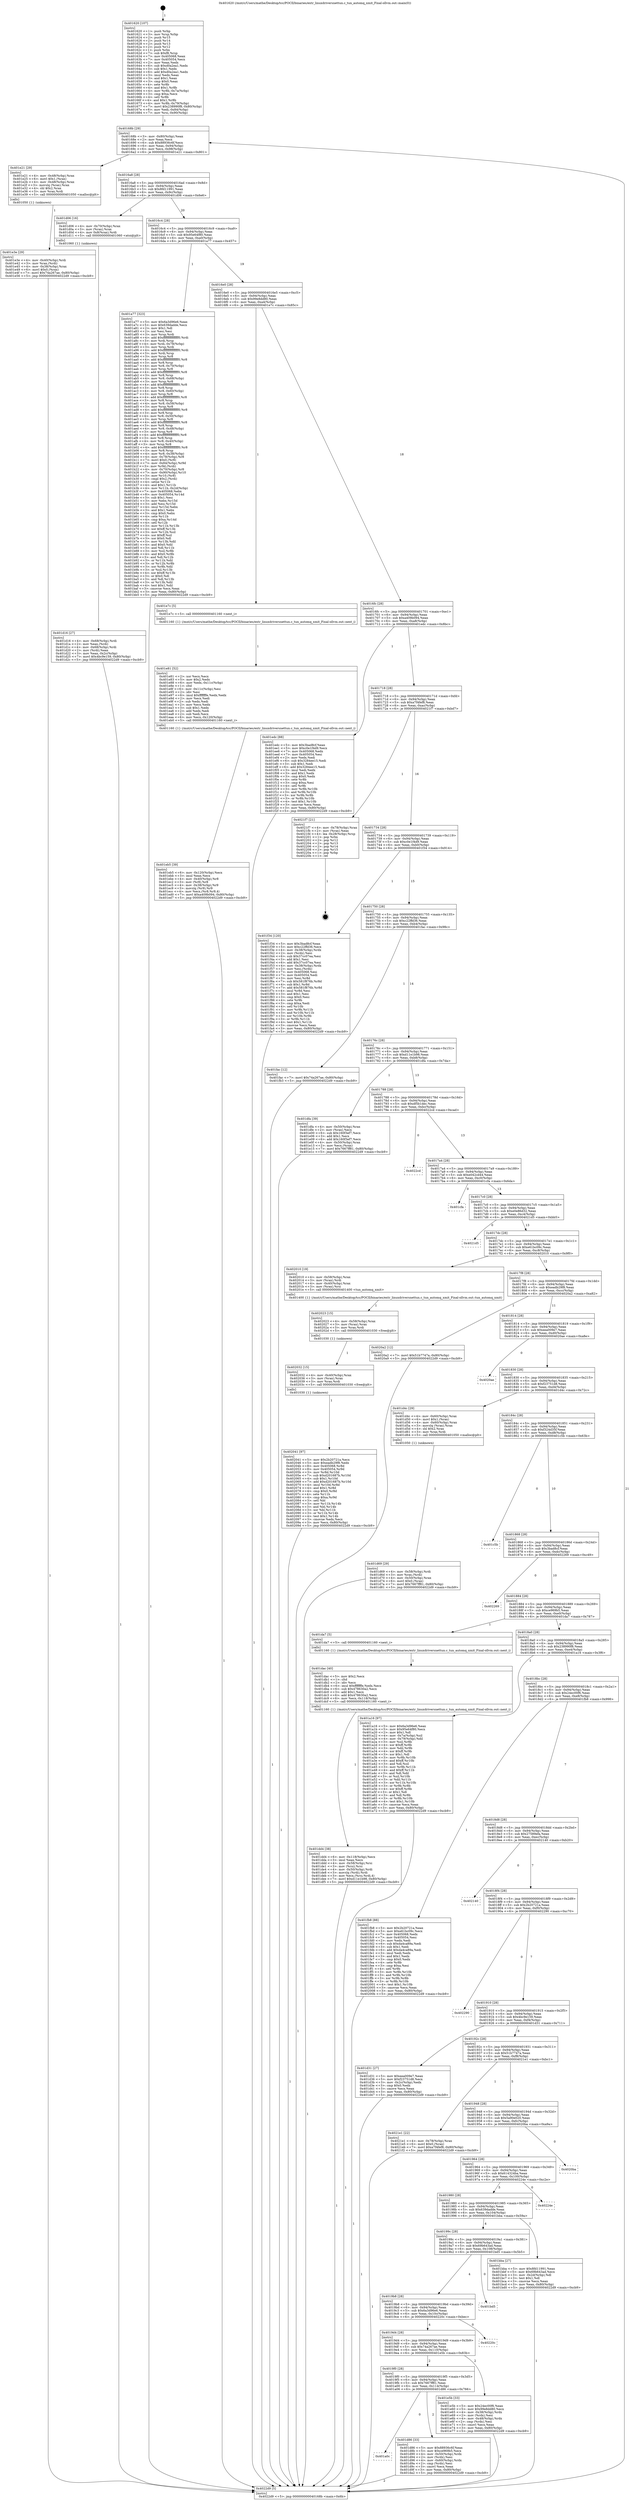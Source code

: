 digraph "0x401620" {
  label = "0x401620 (/mnt/c/Users/mathe/Desktop/tcc/POCII/binaries/extr_linuxdriversnettun.c_tun_automq_xmit_Final-ollvm.out::main(0))"
  labelloc = "t"
  node[shape=record]

  Entry [label="",width=0.3,height=0.3,shape=circle,fillcolor=black,style=filled]
  "0x40168b" [label="{
     0x40168b [29]\l
     | [instrs]\l
     &nbsp;&nbsp;0x40168b \<+3\>: mov -0x80(%rbp),%eax\l
     &nbsp;&nbsp;0x40168e \<+2\>: mov %eax,%ecx\l
     &nbsp;&nbsp;0x401690 \<+6\>: sub $0x88936c6f,%ecx\l
     &nbsp;&nbsp;0x401696 \<+6\>: mov %eax,-0x94(%rbp)\l
     &nbsp;&nbsp;0x40169c \<+6\>: mov %ecx,-0x98(%rbp)\l
     &nbsp;&nbsp;0x4016a2 \<+6\>: je 0000000000401e21 \<main+0x801\>\l
  }"]
  "0x401e21" [label="{
     0x401e21 [29]\l
     | [instrs]\l
     &nbsp;&nbsp;0x401e21 \<+4\>: mov -0x48(%rbp),%rax\l
     &nbsp;&nbsp;0x401e25 \<+6\>: movl $0x1,(%rax)\l
     &nbsp;&nbsp;0x401e2b \<+4\>: mov -0x48(%rbp),%rax\l
     &nbsp;&nbsp;0x401e2f \<+3\>: movslq (%rax),%rax\l
     &nbsp;&nbsp;0x401e32 \<+4\>: shl $0x2,%rax\l
     &nbsp;&nbsp;0x401e36 \<+3\>: mov %rax,%rdi\l
     &nbsp;&nbsp;0x401e39 \<+5\>: call 0000000000401050 \<malloc@plt\>\l
     | [calls]\l
     &nbsp;&nbsp;0x401050 \{1\} (unknown)\l
  }"]
  "0x4016a8" [label="{
     0x4016a8 [28]\l
     | [instrs]\l
     &nbsp;&nbsp;0x4016a8 \<+5\>: jmp 00000000004016ad \<main+0x8d\>\l
     &nbsp;&nbsp;0x4016ad \<+6\>: mov -0x94(%rbp),%eax\l
     &nbsp;&nbsp;0x4016b3 \<+5\>: sub $0x8fd11991,%eax\l
     &nbsp;&nbsp;0x4016b8 \<+6\>: mov %eax,-0x9c(%rbp)\l
     &nbsp;&nbsp;0x4016be \<+6\>: je 0000000000401d06 \<main+0x6e6\>\l
  }"]
  Exit [label="",width=0.3,height=0.3,shape=circle,fillcolor=black,style=filled,peripheries=2]
  "0x401d06" [label="{
     0x401d06 [16]\l
     | [instrs]\l
     &nbsp;&nbsp;0x401d06 \<+4\>: mov -0x70(%rbp),%rax\l
     &nbsp;&nbsp;0x401d0a \<+3\>: mov (%rax),%rax\l
     &nbsp;&nbsp;0x401d0d \<+4\>: mov 0x8(%rax),%rdi\l
     &nbsp;&nbsp;0x401d11 \<+5\>: call 0000000000401060 \<atoi@plt\>\l
     | [calls]\l
     &nbsp;&nbsp;0x401060 \{1\} (unknown)\l
  }"]
  "0x4016c4" [label="{
     0x4016c4 [28]\l
     | [instrs]\l
     &nbsp;&nbsp;0x4016c4 \<+5\>: jmp 00000000004016c9 \<main+0xa9\>\l
     &nbsp;&nbsp;0x4016c9 \<+6\>: mov -0x94(%rbp),%eax\l
     &nbsp;&nbsp;0x4016cf \<+5\>: sub $0x95e64f80,%eax\l
     &nbsp;&nbsp;0x4016d4 \<+6\>: mov %eax,-0xa0(%rbp)\l
     &nbsp;&nbsp;0x4016da \<+6\>: je 0000000000401a77 \<main+0x457\>\l
  }"]
  "0x402041" [label="{
     0x402041 [97]\l
     | [instrs]\l
     &nbsp;&nbsp;0x402041 \<+5\>: mov $0x2b20721a,%ecx\l
     &nbsp;&nbsp;0x402046 \<+5\>: mov $0xeadb29f8,%edx\l
     &nbsp;&nbsp;0x40204b \<+8\>: mov 0x405068,%r8d\l
     &nbsp;&nbsp;0x402053 \<+8\>: mov 0x405054,%r9d\l
     &nbsp;&nbsp;0x40205b \<+3\>: mov %r8d,%r10d\l
     &nbsp;&nbsp;0x40205e \<+7\>: sub $0xd201687b,%r10d\l
     &nbsp;&nbsp;0x402065 \<+4\>: sub $0x1,%r10d\l
     &nbsp;&nbsp;0x402069 \<+7\>: add $0xd201687b,%r10d\l
     &nbsp;&nbsp;0x402070 \<+4\>: imul %r10d,%r8d\l
     &nbsp;&nbsp;0x402074 \<+4\>: and $0x1,%r8d\l
     &nbsp;&nbsp;0x402078 \<+4\>: cmp $0x0,%r8d\l
     &nbsp;&nbsp;0x40207c \<+4\>: sete %r11b\l
     &nbsp;&nbsp;0x402080 \<+4\>: cmp $0xa,%r9d\l
     &nbsp;&nbsp;0x402084 \<+3\>: setl %bl\l
     &nbsp;&nbsp;0x402087 \<+3\>: mov %r11b,%r14b\l
     &nbsp;&nbsp;0x40208a \<+3\>: and %bl,%r14b\l
     &nbsp;&nbsp;0x40208d \<+3\>: xor %bl,%r11b\l
     &nbsp;&nbsp;0x402090 \<+3\>: or %r11b,%r14b\l
     &nbsp;&nbsp;0x402093 \<+4\>: test $0x1,%r14b\l
     &nbsp;&nbsp;0x402097 \<+3\>: cmovne %edx,%ecx\l
     &nbsp;&nbsp;0x40209a \<+3\>: mov %ecx,-0x80(%rbp)\l
     &nbsp;&nbsp;0x40209d \<+5\>: jmp 00000000004022d9 \<main+0xcb9\>\l
  }"]
  "0x401a77" [label="{
     0x401a77 [323]\l
     | [instrs]\l
     &nbsp;&nbsp;0x401a77 \<+5\>: mov $0x6a3d96e6,%eax\l
     &nbsp;&nbsp;0x401a7c \<+5\>: mov $0x639dadde,%ecx\l
     &nbsp;&nbsp;0x401a81 \<+2\>: mov $0x1,%dl\l
     &nbsp;&nbsp;0x401a83 \<+2\>: xor %esi,%esi\l
     &nbsp;&nbsp;0x401a85 \<+3\>: mov %rsp,%rdi\l
     &nbsp;&nbsp;0x401a88 \<+4\>: add $0xfffffffffffffff0,%rdi\l
     &nbsp;&nbsp;0x401a8c \<+3\>: mov %rdi,%rsp\l
     &nbsp;&nbsp;0x401a8f \<+4\>: mov %rdi,-0x78(%rbp)\l
     &nbsp;&nbsp;0x401a93 \<+3\>: mov %rsp,%rdi\l
     &nbsp;&nbsp;0x401a96 \<+4\>: add $0xfffffffffffffff0,%rdi\l
     &nbsp;&nbsp;0x401a9a \<+3\>: mov %rdi,%rsp\l
     &nbsp;&nbsp;0x401a9d \<+3\>: mov %rsp,%r8\l
     &nbsp;&nbsp;0x401aa0 \<+4\>: add $0xfffffffffffffff0,%r8\l
     &nbsp;&nbsp;0x401aa4 \<+3\>: mov %r8,%rsp\l
     &nbsp;&nbsp;0x401aa7 \<+4\>: mov %r8,-0x70(%rbp)\l
     &nbsp;&nbsp;0x401aab \<+3\>: mov %rsp,%r8\l
     &nbsp;&nbsp;0x401aae \<+4\>: add $0xfffffffffffffff0,%r8\l
     &nbsp;&nbsp;0x401ab2 \<+3\>: mov %r8,%rsp\l
     &nbsp;&nbsp;0x401ab5 \<+4\>: mov %r8,-0x68(%rbp)\l
     &nbsp;&nbsp;0x401ab9 \<+3\>: mov %rsp,%r8\l
     &nbsp;&nbsp;0x401abc \<+4\>: add $0xfffffffffffffff0,%r8\l
     &nbsp;&nbsp;0x401ac0 \<+3\>: mov %r8,%rsp\l
     &nbsp;&nbsp;0x401ac3 \<+4\>: mov %r8,-0x60(%rbp)\l
     &nbsp;&nbsp;0x401ac7 \<+3\>: mov %rsp,%r8\l
     &nbsp;&nbsp;0x401aca \<+4\>: add $0xfffffffffffffff0,%r8\l
     &nbsp;&nbsp;0x401ace \<+3\>: mov %r8,%rsp\l
     &nbsp;&nbsp;0x401ad1 \<+4\>: mov %r8,-0x58(%rbp)\l
     &nbsp;&nbsp;0x401ad5 \<+3\>: mov %rsp,%r8\l
     &nbsp;&nbsp;0x401ad8 \<+4\>: add $0xfffffffffffffff0,%r8\l
     &nbsp;&nbsp;0x401adc \<+3\>: mov %r8,%rsp\l
     &nbsp;&nbsp;0x401adf \<+4\>: mov %r8,-0x50(%rbp)\l
     &nbsp;&nbsp;0x401ae3 \<+3\>: mov %rsp,%r8\l
     &nbsp;&nbsp;0x401ae6 \<+4\>: add $0xfffffffffffffff0,%r8\l
     &nbsp;&nbsp;0x401aea \<+3\>: mov %r8,%rsp\l
     &nbsp;&nbsp;0x401aed \<+4\>: mov %r8,-0x48(%rbp)\l
     &nbsp;&nbsp;0x401af1 \<+3\>: mov %rsp,%r8\l
     &nbsp;&nbsp;0x401af4 \<+4\>: add $0xfffffffffffffff0,%r8\l
     &nbsp;&nbsp;0x401af8 \<+3\>: mov %r8,%rsp\l
     &nbsp;&nbsp;0x401afb \<+4\>: mov %r8,-0x40(%rbp)\l
     &nbsp;&nbsp;0x401aff \<+3\>: mov %rsp,%r8\l
     &nbsp;&nbsp;0x401b02 \<+4\>: add $0xfffffffffffffff0,%r8\l
     &nbsp;&nbsp;0x401b06 \<+3\>: mov %r8,%rsp\l
     &nbsp;&nbsp;0x401b09 \<+4\>: mov %r8,-0x38(%rbp)\l
     &nbsp;&nbsp;0x401b0d \<+4\>: mov -0x78(%rbp),%r8\l
     &nbsp;&nbsp;0x401b11 \<+7\>: movl $0x0,(%r8)\l
     &nbsp;&nbsp;0x401b18 \<+7\>: mov -0x84(%rbp),%r9d\l
     &nbsp;&nbsp;0x401b1f \<+3\>: mov %r9d,(%rdi)\l
     &nbsp;&nbsp;0x401b22 \<+4\>: mov -0x70(%rbp),%r8\l
     &nbsp;&nbsp;0x401b26 \<+7\>: mov -0x90(%rbp),%r10\l
     &nbsp;&nbsp;0x401b2d \<+3\>: mov %r10,(%r8)\l
     &nbsp;&nbsp;0x401b30 \<+3\>: cmpl $0x2,(%rdi)\l
     &nbsp;&nbsp;0x401b33 \<+4\>: setne %r11b\l
     &nbsp;&nbsp;0x401b37 \<+4\>: and $0x1,%r11b\l
     &nbsp;&nbsp;0x401b3b \<+4\>: mov %r11b,-0x2d(%rbp)\l
     &nbsp;&nbsp;0x401b3f \<+7\>: mov 0x405068,%ebx\l
     &nbsp;&nbsp;0x401b46 \<+8\>: mov 0x405054,%r14d\l
     &nbsp;&nbsp;0x401b4e \<+3\>: sub $0x1,%esi\l
     &nbsp;&nbsp;0x401b51 \<+3\>: mov %ebx,%r15d\l
     &nbsp;&nbsp;0x401b54 \<+3\>: add %esi,%r15d\l
     &nbsp;&nbsp;0x401b57 \<+4\>: imul %r15d,%ebx\l
     &nbsp;&nbsp;0x401b5b \<+3\>: and $0x1,%ebx\l
     &nbsp;&nbsp;0x401b5e \<+3\>: cmp $0x0,%ebx\l
     &nbsp;&nbsp;0x401b61 \<+4\>: sete %r11b\l
     &nbsp;&nbsp;0x401b65 \<+4\>: cmp $0xa,%r14d\l
     &nbsp;&nbsp;0x401b69 \<+4\>: setl %r12b\l
     &nbsp;&nbsp;0x401b6d \<+3\>: mov %r11b,%r13b\l
     &nbsp;&nbsp;0x401b70 \<+4\>: xor $0xff,%r13b\l
     &nbsp;&nbsp;0x401b74 \<+3\>: mov %r12b,%sil\l
     &nbsp;&nbsp;0x401b77 \<+4\>: xor $0xff,%sil\l
     &nbsp;&nbsp;0x401b7b \<+3\>: xor $0x0,%dl\l
     &nbsp;&nbsp;0x401b7e \<+3\>: mov %r13b,%dil\l
     &nbsp;&nbsp;0x401b81 \<+4\>: and $0x0,%dil\l
     &nbsp;&nbsp;0x401b85 \<+3\>: and %dl,%r11b\l
     &nbsp;&nbsp;0x401b88 \<+3\>: mov %sil,%r8b\l
     &nbsp;&nbsp;0x401b8b \<+4\>: and $0x0,%r8b\l
     &nbsp;&nbsp;0x401b8f \<+3\>: and %dl,%r12b\l
     &nbsp;&nbsp;0x401b92 \<+3\>: or %r11b,%dil\l
     &nbsp;&nbsp;0x401b95 \<+3\>: or %r12b,%r8b\l
     &nbsp;&nbsp;0x401b98 \<+3\>: xor %r8b,%dil\l
     &nbsp;&nbsp;0x401b9b \<+3\>: or %sil,%r13b\l
     &nbsp;&nbsp;0x401b9e \<+4\>: xor $0xff,%r13b\l
     &nbsp;&nbsp;0x401ba2 \<+3\>: or $0x0,%dl\l
     &nbsp;&nbsp;0x401ba5 \<+3\>: and %dl,%r13b\l
     &nbsp;&nbsp;0x401ba8 \<+3\>: or %r13b,%dil\l
     &nbsp;&nbsp;0x401bab \<+4\>: test $0x1,%dil\l
     &nbsp;&nbsp;0x401baf \<+3\>: cmovne %ecx,%eax\l
     &nbsp;&nbsp;0x401bb2 \<+3\>: mov %eax,-0x80(%rbp)\l
     &nbsp;&nbsp;0x401bb5 \<+5\>: jmp 00000000004022d9 \<main+0xcb9\>\l
  }"]
  "0x4016e0" [label="{
     0x4016e0 [28]\l
     | [instrs]\l
     &nbsp;&nbsp;0x4016e0 \<+5\>: jmp 00000000004016e5 \<main+0xc5\>\l
     &nbsp;&nbsp;0x4016e5 \<+6\>: mov -0x94(%rbp),%eax\l
     &nbsp;&nbsp;0x4016eb \<+5\>: sub $0x99e8dd80,%eax\l
     &nbsp;&nbsp;0x4016f0 \<+6\>: mov %eax,-0xa4(%rbp)\l
     &nbsp;&nbsp;0x4016f6 \<+6\>: je 0000000000401e7c \<main+0x85c\>\l
  }"]
  "0x402032" [label="{
     0x402032 [15]\l
     | [instrs]\l
     &nbsp;&nbsp;0x402032 \<+4\>: mov -0x40(%rbp),%rax\l
     &nbsp;&nbsp;0x402036 \<+3\>: mov (%rax),%rax\l
     &nbsp;&nbsp;0x402039 \<+3\>: mov %rax,%rdi\l
     &nbsp;&nbsp;0x40203c \<+5\>: call 0000000000401030 \<free@plt\>\l
     | [calls]\l
     &nbsp;&nbsp;0x401030 \{1\} (unknown)\l
  }"]
  "0x401e7c" [label="{
     0x401e7c [5]\l
     | [instrs]\l
     &nbsp;&nbsp;0x401e7c \<+5\>: call 0000000000401160 \<next_i\>\l
     | [calls]\l
     &nbsp;&nbsp;0x401160 \{1\} (/mnt/c/Users/mathe/Desktop/tcc/POCII/binaries/extr_linuxdriversnettun.c_tun_automq_xmit_Final-ollvm.out::next_i)\l
  }"]
  "0x4016fc" [label="{
     0x4016fc [28]\l
     | [instrs]\l
     &nbsp;&nbsp;0x4016fc \<+5\>: jmp 0000000000401701 \<main+0xe1\>\l
     &nbsp;&nbsp;0x401701 \<+6\>: mov -0x94(%rbp),%eax\l
     &nbsp;&nbsp;0x401707 \<+5\>: sub $0xa409b094,%eax\l
     &nbsp;&nbsp;0x40170c \<+6\>: mov %eax,-0xa8(%rbp)\l
     &nbsp;&nbsp;0x401712 \<+6\>: je 0000000000401edc \<main+0x8bc\>\l
  }"]
  "0x402023" [label="{
     0x402023 [15]\l
     | [instrs]\l
     &nbsp;&nbsp;0x402023 \<+4\>: mov -0x58(%rbp),%rax\l
     &nbsp;&nbsp;0x402027 \<+3\>: mov (%rax),%rax\l
     &nbsp;&nbsp;0x40202a \<+3\>: mov %rax,%rdi\l
     &nbsp;&nbsp;0x40202d \<+5\>: call 0000000000401030 \<free@plt\>\l
     | [calls]\l
     &nbsp;&nbsp;0x401030 \{1\} (unknown)\l
  }"]
  "0x401edc" [label="{
     0x401edc [88]\l
     | [instrs]\l
     &nbsp;&nbsp;0x401edc \<+5\>: mov $0x3bad8cf,%eax\l
     &nbsp;&nbsp;0x401ee1 \<+5\>: mov $0xc0e1f4d9,%ecx\l
     &nbsp;&nbsp;0x401ee6 \<+7\>: mov 0x405068,%edx\l
     &nbsp;&nbsp;0x401eed \<+7\>: mov 0x405054,%esi\l
     &nbsp;&nbsp;0x401ef4 \<+2\>: mov %edx,%edi\l
     &nbsp;&nbsp;0x401ef6 \<+6\>: sub $0x3284ee15,%edi\l
     &nbsp;&nbsp;0x401efc \<+3\>: sub $0x1,%edi\l
     &nbsp;&nbsp;0x401eff \<+6\>: add $0x3284ee15,%edi\l
     &nbsp;&nbsp;0x401f05 \<+3\>: imul %edi,%edx\l
     &nbsp;&nbsp;0x401f08 \<+3\>: and $0x1,%edx\l
     &nbsp;&nbsp;0x401f0b \<+3\>: cmp $0x0,%edx\l
     &nbsp;&nbsp;0x401f0e \<+4\>: sete %r8b\l
     &nbsp;&nbsp;0x401f12 \<+3\>: cmp $0xa,%esi\l
     &nbsp;&nbsp;0x401f15 \<+4\>: setl %r9b\l
     &nbsp;&nbsp;0x401f19 \<+3\>: mov %r8b,%r10b\l
     &nbsp;&nbsp;0x401f1c \<+3\>: and %r9b,%r10b\l
     &nbsp;&nbsp;0x401f1f \<+3\>: xor %r9b,%r8b\l
     &nbsp;&nbsp;0x401f22 \<+3\>: or %r8b,%r10b\l
     &nbsp;&nbsp;0x401f25 \<+4\>: test $0x1,%r10b\l
     &nbsp;&nbsp;0x401f29 \<+3\>: cmovne %ecx,%eax\l
     &nbsp;&nbsp;0x401f2c \<+3\>: mov %eax,-0x80(%rbp)\l
     &nbsp;&nbsp;0x401f2f \<+5\>: jmp 00000000004022d9 \<main+0xcb9\>\l
  }"]
  "0x401718" [label="{
     0x401718 [28]\l
     | [instrs]\l
     &nbsp;&nbsp;0x401718 \<+5\>: jmp 000000000040171d \<main+0xfd\>\l
     &nbsp;&nbsp;0x40171d \<+6\>: mov -0x94(%rbp),%eax\l
     &nbsp;&nbsp;0x401723 \<+5\>: sub $0xa7f4fef8,%eax\l
     &nbsp;&nbsp;0x401728 \<+6\>: mov %eax,-0xac(%rbp)\l
     &nbsp;&nbsp;0x40172e \<+6\>: je 00000000004021f7 \<main+0xbd7\>\l
  }"]
  "0x401eb5" [label="{
     0x401eb5 [39]\l
     | [instrs]\l
     &nbsp;&nbsp;0x401eb5 \<+6\>: mov -0x120(%rbp),%ecx\l
     &nbsp;&nbsp;0x401ebb \<+3\>: imul %eax,%ecx\l
     &nbsp;&nbsp;0x401ebe \<+4\>: mov -0x40(%rbp),%r8\l
     &nbsp;&nbsp;0x401ec2 \<+3\>: mov (%r8),%r8\l
     &nbsp;&nbsp;0x401ec5 \<+4\>: mov -0x38(%rbp),%r9\l
     &nbsp;&nbsp;0x401ec9 \<+3\>: movslq (%r9),%r9\l
     &nbsp;&nbsp;0x401ecc \<+4\>: mov %ecx,(%r8,%r9,4)\l
     &nbsp;&nbsp;0x401ed0 \<+7\>: movl $0xa409b094,-0x80(%rbp)\l
     &nbsp;&nbsp;0x401ed7 \<+5\>: jmp 00000000004022d9 \<main+0xcb9\>\l
  }"]
  "0x4021f7" [label="{
     0x4021f7 [21]\l
     | [instrs]\l
     &nbsp;&nbsp;0x4021f7 \<+4\>: mov -0x78(%rbp),%rax\l
     &nbsp;&nbsp;0x4021fb \<+2\>: mov (%rax),%eax\l
     &nbsp;&nbsp;0x4021fd \<+4\>: lea -0x28(%rbp),%rsp\l
     &nbsp;&nbsp;0x402201 \<+1\>: pop %rbx\l
     &nbsp;&nbsp;0x402202 \<+2\>: pop %r12\l
     &nbsp;&nbsp;0x402204 \<+2\>: pop %r13\l
     &nbsp;&nbsp;0x402206 \<+2\>: pop %r14\l
     &nbsp;&nbsp;0x402208 \<+2\>: pop %r15\l
     &nbsp;&nbsp;0x40220a \<+1\>: pop %rbp\l
     &nbsp;&nbsp;0x40220b \<+1\>: ret\l
  }"]
  "0x401734" [label="{
     0x401734 [28]\l
     | [instrs]\l
     &nbsp;&nbsp;0x401734 \<+5\>: jmp 0000000000401739 \<main+0x119\>\l
     &nbsp;&nbsp;0x401739 \<+6\>: mov -0x94(%rbp),%eax\l
     &nbsp;&nbsp;0x40173f \<+5\>: sub $0xc0e1f4d9,%eax\l
     &nbsp;&nbsp;0x401744 \<+6\>: mov %eax,-0xb0(%rbp)\l
     &nbsp;&nbsp;0x40174a \<+6\>: je 0000000000401f34 \<main+0x914\>\l
  }"]
  "0x401e81" [label="{
     0x401e81 [52]\l
     | [instrs]\l
     &nbsp;&nbsp;0x401e81 \<+2\>: xor %ecx,%ecx\l
     &nbsp;&nbsp;0x401e83 \<+5\>: mov $0x2,%edx\l
     &nbsp;&nbsp;0x401e88 \<+6\>: mov %edx,-0x11c(%rbp)\l
     &nbsp;&nbsp;0x401e8e \<+1\>: cltd\l
     &nbsp;&nbsp;0x401e8f \<+6\>: mov -0x11c(%rbp),%esi\l
     &nbsp;&nbsp;0x401e95 \<+2\>: idiv %esi\l
     &nbsp;&nbsp;0x401e97 \<+6\>: imul $0xfffffffe,%edx,%edx\l
     &nbsp;&nbsp;0x401e9d \<+2\>: mov %ecx,%edi\l
     &nbsp;&nbsp;0x401e9f \<+2\>: sub %edx,%edi\l
     &nbsp;&nbsp;0x401ea1 \<+2\>: mov %ecx,%edx\l
     &nbsp;&nbsp;0x401ea3 \<+3\>: sub $0x1,%edx\l
     &nbsp;&nbsp;0x401ea6 \<+2\>: add %edx,%edi\l
     &nbsp;&nbsp;0x401ea8 \<+2\>: sub %edi,%ecx\l
     &nbsp;&nbsp;0x401eaa \<+6\>: mov %ecx,-0x120(%rbp)\l
     &nbsp;&nbsp;0x401eb0 \<+5\>: call 0000000000401160 \<next_i\>\l
     | [calls]\l
     &nbsp;&nbsp;0x401160 \{1\} (/mnt/c/Users/mathe/Desktop/tcc/POCII/binaries/extr_linuxdriversnettun.c_tun_automq_xmit_Final-ollvm.out::next_i)\l
  }"]
  "0x401f34" [label="{
     0x401f34 [120]\l
     | [instrs]\l
     &nbsp;&nbsp;0x401f34 \<+5\>: mov $0x3bad8cf,%eax\l
     &nbsp;&nbsp;0x401f39 \<+5\>: mov $0xc22ffd36,%ecx\l
     &nbsp;&nbsp;0x401f3e \<+4\>: mov -0x38(%rbp),%rdx\l
     &nbsp;&nbsp;0x401f42 \<+2\>: mov (%rdx),%esi\l
     &nbsp;&nbsp;0x401f44 \<+6\>: sub $0x37cc07ea,%esi\l
     &nbsp;&nbsp;0x401f4a \<+3\>: add $0x1,%esi\l
     &nbsp;&nbsp;0x401f4d \<+6\>: add $0x37cc07ea,%esi\l
     &nbsp;&nbsp;0x401f53 \<+4\>: mov -0x38(%rbp),%rdx\l
     &nbsp;&nbsp;0x401f57 \<+2\>: mov %esi,(%rdx)\l
     &nbsp;&nbsp;0x401f59 \<+7\>: mov 0x405068,%esi\l
     &nbsp;&nbsp;0x401f60 \<+7\>: mov 0x405054,%edi\l
     &nbsp;&nbsp;0x401f67 \<+3\>: mov %esi,%r8d\l
     &nbsp;&nbsp;0x401f6a \<+7\>: sub $0x581f876b,%r8d\l
     &nbsp;&nbsp;0x401f71 \<+4\>: sub $0x1,%r8d\l
     &nbsp;&nbsp;0x401f75 \<+7\>: add $0x581f876b,%r8d\l
     &nbsp;&nbsp;0x401f7c \<+4\>: imul %r8d,%esi\l
     &nbsp;&nbsp;0x401f80 \<+3\>: and $0x1,%esi\l
     &nbsp;&nbsp;0x401f83 \<+3\>: cmp $0x0,%esi\l
     &nbsp;&nbsp;0x401f86 \<+4\>: sete %r9b\l
     &nbsp;&nbsp;0x401f8a \<+3\>: cmp $0xa,%edi\l
     &nbsp;&nbsp;0x401f8d \<+4\>: setl %r10b\l
     &nbsp;&nbsp;0x401f91 \<+3\>: mov %r9b,%r11b\l
     &nbsp;&nbsp;0x401f94 \<+3\>: and %r10b,%r11b\l
     &nbsp;&nbsp;0x401f97 \<+3\>: xor %r10b,%r9b\l
     &nbsp;&nbsp;0x401f9a \<+3\>: or %r9b,%r11b\l
     &nbsp;&nbsp;0x401f9d \<+4\>: test $0x1,%r11b\l
     &nbsp;&nbsp;0x401fa1 \<+3\>: cmovne %ecx,%eax\l
     &nbsp;&nbsp;0x401fa4 \<+3\>: mov %eax,-0x80(%rbp)\l
     &nbsp;&nbsp;0x401fa7 \<+5\>: jmp 00000000004022d9 \<main+0xcb9\>\l
  }"]
  "0x401750" [label="{
     0x401750 [28]\l
     | [instrs]\l
     &nbsp;&nbsp;0x401750 \<+5\>: jmp 0000000000401755 \<main+0x135\>\l
     &nbsp;&nbsp;0x401755 \<+6\>: mov -0x94(%rbp),%eax\l
     &nbsp;&nbsp;0x40175b \<+5\>: sub $0xc22ffd36,%eax\l
     &nbsp;&nbsp;0x401760 \<+6\>: mov %eax,-0xb4(%rbp)\l
     &nbsp;&nbsp;0x401766 \<+6\>: je 0000000000401fac \<main+0x98c\>\l
  }"]
  "0x401e3e" [label="{
     0x401e3e [29]\l
     | [instrs]\l
     &nbsp;&nbsp;0x401e3e \<+4\>: mov -0x40(%rbp),%rdi\l
     &nbsp;&nbsp;0x401e42 \<+3\>: mov %rax,(%rdi)\l
     &nbsp;&nbsp;0x401e45 \<+4\>: mov -0x38(%rbp),%rax\l
     &nbsp;&nbsp;0x401e49 \<+6\>: movl $0x0,(%rax)\l
     &nbsp;&nbsp;0x401e4f \<+7\>: movl $0x74a267ae,-0x80(%rbp)\l
     &nbsp;&nbsp;0x401e56 \<+5\>: jmp 00000000004022d9 \<main+0xcb9\>\l
  }"]
  "0x401fac" [label="{
     0x401fac [12]\l
     | [instrs]\l
     &nbsp;&nbsp;0x401fac \<+7\>: movl $0x74a267ae,-0x80(%rbp)\l
     &nbsp;&nbsp;0x401fb3 \<+5\>: jmp 00000000004022d9 \<main+0xcb9\>\l
  }"]
  "0x40176c" [label="{
     0x40176c [28]\l
     | [instrs]\l
     &nbsp;&nbsp;0x40176c \<+5\>: jmp 0000000000401771 \<main+0x151\>\l
     &nbsp;&nbsp;0x401771 \<+6\>: mov -0x94(%rbp),%eax\l
     &nbsp;&nbsp;0x401777 \<+5\>: sub $0xd11e1b98,%eax\l
     &nbsp;&nbsp;0x40177c \<+6\>: mov %eax,-0xb8(%rbp)\l
     &nbsp;&nbsp;0x401782 \<+6\>: je 0000000000401dfa \<main+0x7da\>\l
  }"]
  "0x401dd4" [label="{
     0x401dd4 [38]\l
     | [instrs]\l
     &nbsp;&nbsp;0x401dd4 \<+6\>: mov -0x118(%rbp),%ecx\l
     &nbsp;&nbsp;0x401dda \<+3\>: imul %eax,%ecx\l
     &nbsp;&nbsp;0x401ddd \<+4\>: mov -0x58(%rbp),%rsi\l
     &nbsp;&nbsp;0x401de1 \<+3\>: mov (%rsi),%rsi\l
     &nbsp;&nbsp;0x401de4 \<+4\>: mov -0x50(%rbp),%rdi\l
     &nbsp;&nbsp;0x401de8 \<+3\>: movslq (%rdi),%rdi\l
     &nbsp;&nbsp;0x401deb \<+3\>: mov %ecx,(%rsi,%rdi,4)\l
     &nbsp;&nbsp;0x401dee \<+7\>: movl $0xd11e1b98,-0x80(%rbp)\l
     &nbsp;&nbsp;0x401df5 \<+5\>: jmp 00000000004022d9 \<main+0xcb9\>\l
  }"]
  "0x401dfa" [label="{
     0x401dfa [39]\l
     | [instrs]\l
     &nbsp;&nbsp;0x401dfa \<+4\>: mov -0x50(%rbp),%rax\l
     &nbsp;&nbsp;0x401dfe \<+2\>: mov (%rax),%ecx\l
     &nbsp;&nbsp;0x401e00 \<+6\>: sub $0x160f3ef7,%ecx\l
     &nbsp;&nbsp;0x401e06 \<+3\>: add $0x1,%ecx\l
     &nbsp;&nbsp;0x401e09 \<+6\>: add $0x160f3ef7,%ecx\l
     &nbsp;&nbsp;0x401e0f \<+4\>: mov -0x50(%rbp),%rax\l
     &nbsp;&nbsp;0x401e13 \<+2\>: mov %ecx,(%rax)\l
     &nbsp;&nbsp;0x401e15 \<+7\>: movl $0x7667ff81,-0x80(%rbp)\l
     &nbsp;&nbsp;0x401e1c \<+5\>: jmp 00000000004022d9 \<main+0xcb9\>\l
  }"]
  "0x401788" [label="{
     0x401788 [28]\l
     | [instrs]\l
     &nbsp;&nbsp;0x401788 \<+5\>: jmp 000000000040178d \<main+0x16d\>\l
     &nbsp;&nbsp;0x40178d \<+6\>: mov -0x94(%rbp),%eax\l
     &nbsp;&nbsp;0x401793 \<+5\>: sub $0xdf5b1dec,%eax\l
     &nbsp;&nbsp;0x401798 \<+6\>: mov %eax,-0xbc(%rbp)\l
     &nbsp;&nbsp;0x40179e \<+6\>: je 00000000004022cd \<main+0xcad\>\l
  }"]
  "0x401dac" [label="{
     0x401dac [40]\l
     | [instrs]\l
     &nbsp;&nbsp;0x401dac \<+5\>: mov $0x2,%ecx\l
     &nbsp;&nbsp;0x401db1 \<+1\>: cltd\l
     &nbsp;&nbsp;0x401db2 \<+2\>: idiv %ecx\l
     &nbsp;&nbsp;0x401db4 \<+6\>: imul $0xfffffffe,%edx,%ecx\l
     &nbsp;&nbsp;0x401dba \<+6\>: sub $0x478630a2,%ecx\l
     &nbsp;&nbsp;0x401dc0 \<+3\>: add $0x1,%ecx\l
     &nbsp;&nbsp;0x401dc3 \<+6\>: add $0x478630a2,%ecx\l
     &nbsp;&nbsp;0x401dc9 \<+6\>: mov %ecx,-0x118(%rbp)\l
     &nbsp;&nbsp;0x401dcf \<+5\>: call 0000000000401160 \<next_i\>\l
     | [calls]\l
     &nbsp;&nbsp;0x401160 \{1\} (/mnt/c/Users/mathe/Desktop/tcc/POCII/binaries/extr_linuxdriversnettun.c_tun_automq_xmit_Final-ollvm.out::next_i)\l
  }"]
  "0x4022cd" [label="{
     0x4022cd\l
  }", style=dashed]
  "0x4017a4" [label="{
     0x4017a4 [28]\l
     | [instrs]\l
     &nbsp;&nbsp;0x4017a4 \<+5\>: jmp 00000000004017a9 \<main+0x189\>\l
     &nbsp;&nbsp;0x4017a9 \<+6\>: mov -0x94(%rbp),%eax\l
     &nbsp;&nbsp;0x4017af \<+5\>: sub $0xe042cd44,%eax\l
     &nbsp;&nbsp;0x4017b4 \<+6\>: mov %eax,-0xc0(%rbp)\l
     &nbsp;&nbsp;0x4017ba \<+6\>: je 0000000000401cfa \<main+0x6da\>\l
  }"]
  "0x401a0c" [label="{
     0x401a0c\l
  }", style=dashed]
  "0x401cfa" [label="{
     0x401cfa\l
  }", style=dashed]
  "0x4017c0" [label="{
     0x4017c0 [28]\l
     | [instrs]\l
     &nbsp;&nbsp;0x4017c0 \<+5\>: jmp 00000000004017c5 \<main+0x1a5\>\l
     &nbsp;&nbsp;0x4017c5 \<+6\>: mov -0x94(%rbp),%eax\l
     &nbsp;&nbsp;0x4017cb \<+5\>: sub $0xe0e86d32,%eax\l
     &nbsp;&nbsp;0x4017d0 \<+6\>: mov %eax,-0xc4(%rbp)\l
     &nbsp;&nbsp;0x4017d6 \<+6\>: je 00000000004021d5 \<main+0xbb5\>\l
  }"]
  "0x401d86" [label="{
     0x401d86 [33]\l
     | [instrs]\l
     &nbsp;&nbsp;0x401d86 \<+5\>: mov $0x88936c6f,%eax\l
     &nbsp;&nbsp;0x401d8b \<+5\>: mov $0xce969b5,%ecx\l
     &nbsp;&nbsp;0x401d90 \<+4\>: mov -0x50(%rbp),%rdx\l
     &nbsp;&nbsp;0x401d94 \<+2\>: mov (%rdx),%esi\l
     &nbsp;&nbsp;0x401d96 \<+4\>: mov -0x60(%rbp),%rdx\l
     &nbsp;&nbsp;0x401d9a \<+2\>: cmp (%rdx),%esi\l
     &nbsp;&nbsp;0x401d9c \<+3\>: cmovl %ecx,%eax\l
     &nbsp;&nbsp;0x401d9f \<+3\>: mov %eax,-0x80(%rbp)\l
     &nbsp;&nbsp;0x401da2 \<+5\>: jmp 00000000004022d9 \<main+0xcb9\>\l
  }"]
  "0x4021d5" [label="{
     0x4021d5\l
  }", style=dashed]
  "0x4017dc" [label="{
     0x4017dc [28]\l
     | [instrs]\l
     &nbsp;&nbsp;0x4017dc \<+5\>: jmp 00000000004017e1 \<main+0x1c1\>\l
     &nbsp;&nbsp;0x4017e1 \<+6\>: mov -0x94(%rbp),%eax\l
     &nbsp;&nbsp;0x4017e7 \<+5\>: sub $0xe61bc09c,%eax\l
     &nbsp;&nbsp;0x4017ec \<+6\>: mov %eax,-0xc8(%rbp)\l
     &nbsp;&nbsp;0x4017f2 \<+6\>: je 0000000000402010 \<main+0x9f0\>\l
  }"]
  "0x4019f0" [label="{
     0x4019f0 [28]\l
     | [instrs]\l
     &nbsp;&nbsp;0x4019f0 \<+5\>: jmp 00000000004019f5 \<main+0x3d5\>\l
     &nbsp;&nbsp;0x4019f5 \<+6\>: mov -0x94(%rbp),%eax\l
     &nbsp;&nbsp;0x4019fb \<+5\>: sub $0x7667ff81,%eax\l
     &nbsp;&nbsp;0x401a00 \<+6\>: mov %eax,-0x114(%rbp)\l
     &nbsp;&nbsp;0x401a06 \<+6\>: je 0000000000401d86 \<main+0x766\>\l
  }"]
  "0x402010" [label="{
     0x402010 [19]\l
     | [instrs]\l
     &nbsp;&nbsp;0x402010 \<+4\>: mov -0x58(%rbp),%rax\l
     &nbsp;&nbsp;0x402014 \<+3\>: mov (%rax),%rdi\l
     &nbsp;&nbsp;0x402017 \<+4\>: mov -0x40(%rbp),%rax\l
     &nbsp;&nbsp;0x40201b \<+3\>: mov (%rax),%rsi\l
     &nbsp;&nbsp;0x40201e \<+5\>: call 0000000000401400 \<tun_automq_xmit\>\l
     | [calls]\l
     &nbsp;&nbsp;0x401400 \{1\} (/mnt/c/Users/mathe/Desktop/tcc/POCII/binaries/extr_linuxdriversnettun.c_tun_automq_xmit_Final-ollvm.out::tun_automq_xmit)\l
  }"]
  "0x4017f8" [label="{
     0x4017f8 [28]\l
     | [instrs]\l
     &nbsp;&nbsp;0x4017f8 \<+5\>: jmp 00000000004017fd \<main+0x1dd\>\l
     &nbsp;&nbsp;0x4017fd \<+6\>: mov -0x94(%rbp),%eax\l
     &nbsp;&nbsp;0x401803 \<+5\>: sub $0xeadb29f8,%eax\l
     &nbsp;&nbsp;0x401808 \<+6\>: mov %eax,-0xcc(%rbp)\l
     &nbsp;&nbsp;0x40180e \<+6\>: je 00000000004020a2 \<main+0xa82\>\l
  }"]
  "0x401e5b" [label="{
     0x401e5b [33]\l
     | [instrs]\l
     &nbsp;&nbsp;0x401e5b \<+5\>: mov $0x24ec00f6,%eax\l
     &nbsp;&nbsp;0x401e60 \<+5\>: mov $0x99e8dd80,%ecx\l
     &nbsp;&nbsp;0x401e65 \<+4\>: mov -0x38(%rbp),%rdx\l
     &nbsp;&nbsp;0x401e69 \<+2\>: mov (%rdx),%esi\l
     &nbsp;&nbsp;0x401e6b \<+4\>: mov -0x48(%rbp),%rdx\l
     &nbsp;&nbsp;0x401e6f \<+2\>: cmp (%rdx),%esi\l
     &nbsp;&nbsp;0x401e71 \<+3\>: cmovl %ecx,%eax\l
     &nbsp;&nbsp;0x401e74 \<+3\>: mov %eax,-0x80(%rbp)\l
     &nbsp;&nbsp;0x401e77 \<+5\>: jmp 00000000004022d9 \<main+0xcb9\>\l
  }"]
  "0x4020a2" [label="{
     0x4020a2 [12]\l
     | [instrs]\l
     &nbsp;&nbsp;0x4020a2 \<+7\>: movl $0x51b7747a,-0x80(%rbp)\l
     &nbsp;&nbsp;0x4020a9 \<+5\>: jmp 00000000004022d9 \<main+0xcb9\>\l
  }"]
  "0x401814" [label="{
     0x401814 [28]\l
     | [instrs]\l
     &nbsp;&nbsp;0x401814 \<+5\>: jmp 0000000000401819 \<main+0x1f9\>\l
     &nbsp;&nbsp;0x401819 \<+6\>: mov -0x94(%rbp),%eax\l
     &nbsp;&nbsp;0x40181f \<+5\>: sub $0xeea009e7,%eax\l
     &nbsp;&nbsp;0x401824 \<+6\>: mov %eax,-0xd0(%rbp)\l
     &nbsp;&nbsp;0x40182a \<+6\>: je 00000000004020ae \<main+0xa8e\>\l
  }"]
  "0x4019d4" [label="{
     0x4019d4 [28]\l
     | [instrs]\l
     &nbsp;&nbsp;0x4019d4 \<+5\>: jmp 00000000004019d9 \<main+0x3b9\>\l
     &nbsp;&nbsp;0x4019d9 \<+6\>: mov -0x94(%rbp),%eax\l
     &nbsp;&nbsp;0x4019df \<+5\>: sub $0x74a267ae,%eax\l
     &nbsp;&nbsp;0x4019e4 \<+6\>: mov %eax,-0x110(%rbp)\l
     &nbsp;&nbsp;0x4019ea \<+6\>: je 0000000000401e5b \<main+0x83b\>\l
  }"]
  "0x4020ae" [label="{
     0x4020ae\l
  }", style=dashed]
  "0x401830" [label="{
     0x401830 [28]\l
     | [instrs]\l
     &nbsp;&nbsp;0x401830 \<+5\>: jmp 0000000000401835 \<main+0x215\>\l
     &nbsp;&nbsp;0x401835 \<+6\>: mov -0x94(%rbp),%eax\l
     &nbsp;&nbsp;0x40183b \<+5\>: sub $0xf23751d8,%eax\l
     &nbsp;&nbsp;0x401840 \<+6\>: mov %eax,-0xd4(%rbp)\l
     &nbsp;&nbsp;0x401846 \<+6\>: je 0000000000401d4c \<main+0x72c\>\l
  }"]
  "0x40220c" [label="{
     0x40220c\l
  }", style=dashed]
  "0x401d4c" [label="{
     0x401d4c [29]\l
     | [instrs]\l
     &nbsp;&nbsp;0x401d4c \<+4\>: mov -0x60(%rbp),%rax\l
     &nbsp;&nbsp;0x401d50 \<+6\>: movl $0x1,(%rax)\l
     &nbsp;&nbsp;0x401d56 \<+4\>: mov -0x60(%rbp),%rax\l
     &nbsp;&nbsp;0x401d5a \<+3\>: movslq (%rax),%rax\l
     &nbsp;&nbsp;0x401d5d \<+4\>: shl $0x2,%rax\l
     &nbsp;&nbsp;0x401d61 \<+3\>: mov %rax,%rdi\l
     &nbsp;&nbsp;0x401d64 \<+5\>: call 0000000000401050 \<malloc@plt\>\l
     | [calls]\l
     &nbsp;&nbsp;0x401050 \{1\} (unknown)\l
  }"]
  "0x40184c" [label="{
     0x40184c [28]\l
     | [instrs]\l
     &nbsp;&nbsp;0x40184c \<+5\>: jmp 0000000000401851 \<main+0x231\>\l
     &nbsp;&nbsp;0x401851 \<+6\>: mov -0x94(%rbp),%eax\l
     &nbsp;&nbsp;0x401857 \<+5\>: sub $0xf324d35f,%eax\l
     &nbsp;&nbsp;0x40185c \<+6\>: mov %eax,-0xd8(%rbp)\l
     &nbsp;&nbsp;0x401862 \<+6\>: je 0000000000401c5b \<main+0x63b\>\l
  }"]
  "0x4019b8" [label="{
     0x4019b8 [28]\l
     | [instrs]\l
     &nbsp;&nbsp;0x4019b8 \<+5\>: jmp 00000000004019bd \<main+0x39d\>\l
     &nbsp;&nbsp;0x4019bd \<+6\>: mov -0x94(%rbp),%eax\l
     &nbsp;&nbsp;0x4019c3 \<+5\>: sub $0x6a3d96e6,%eax\l
     &nbsp;&nbsp;0x4019c8 \<+6\>: mov %eax,-0x10c(%rbp)\l
     &nbsp;&nbsp;0x4019ce \<+6\>: je 000000000040220c \<main+0xbec\>\l
  }"]
  "0x401c5b" [label="{
     0x401c5b\l
  }", style=dashed]
  "0x401868" [label="{
     0x401868 [28]\l
     | [instrs]\l
     &nbsp;&nbsp;0x401868 \<+5\>: jmp 000000000040186d \<main+0x24d\>\l
     &nbsp;&nbsp;0x40186d \<+6\>: mov -0x94(%rbp),%eax\l
     &nbsp;&nbsp;0x401873 \<+5\>: sub $0x3bad8cf,%eax\l
     &nbsp;&nbsp;0x401878 \<+6\>: mov %eax,-0xdc(%rbp)\l
     &nbsp;&nbsp;0x40187e \<+6\>: je 0000000000402269 \<main+0xc49\>\l
  }"]
  "0x401bd5" [label="{
     0x401bd5\l
  }", style=dashed]
  "0x402269" [label="{
     0x402269\l
  }", style=dashed]
  "0x401884" [label="{
     0x401884 [28]\l
     | [instrs]\l
     &nbsp;&nbsp;0x401884 \<+5\>: jmp 0000000000401889 \<main+0x269\>\l
     &nbsp;&nbsp;0x401889 \<+6\>: mov -0x94(%rbp),%eax\l
     &nbsp;&nbsp;0x40188f \<+5\>: sub $0xce969b5,%eax\l
     &nbsp;&nbsp;0x401894 \<+6\>: mov %eax,-0xe0(%rbp)\l
     &nbsp;&nbsp;0x40189a \<+6\>: je 0000000000401da7 \<main+0x787\>\l
  }"]
  "0x401d69" [label="{
     0x401d69 [29]\l
     | [instrs]\l
     &nbsp;&nbsp;0x401d69 \<+4\>: mov -0x58(%rbp),%rdi\l
     &nbsp;&nbsp;0x401d6d \<+3\>: mov %rax,(%rdi)\l
     &nbsp;&nbsp;0x401d70 \<+4\>: mov -0x50(%rbp),%rax\l
     &nbsp;&nbsp;0x401d74 \<+6\>: movl $0x0,(%rax)\l
     &nbsp;&nbsp;0x401d7a \<+7\>: movl $0x7667ff81,-0x80(%rbp)\l
     &nbsp;&nbsp;0x401d81 \<+5\>: jmp 00000000004022d9 \<main+0xcb9\>\l
  }"]
  "0x401da7" [label="{
     0x401da7 [5]\l
     | [instrs]\l
     &nbsp;&nbsp;0x401da7 \<+5\>: call 0000000000401160 \<next_i\>\l
     | [calls]\l
     &nbsp;&nbsp;0x401160 \{1\} (/mnt/c/Users/mathe/Desktop/tcc/POCII/binaries/extr_linuxdriversnettun.c_tun_automq_xmit_Final-ollvm.out::next_i)\l
  }"]
  "0x4018a0" [label="{
     0x4018a0 [28]\l
     | [instrs]\l
     &nbsp;&nbsp;0x4018a0 \<+5\>: jmp 00000000004018a5 \<main+0x285\>\l
     &nbsp;&nbsp;0x4018a5 \<+6\>: mov -0x94(%rbp),%eax\l
     &nbsp;&nbsp;0x4018ab \<+5\>: sub $0x238990f8,%eax\l
     &nbsp;&nbsp;0x4018b0 \<+6\>: mov %eax,-0xe4(%rbp)\l
     &nbsp;&nbsp;0x4018b6 \<+6\>: je 0000000000401a16 \<main+0x3f6\>\l
  }"]
  "0x401d16" [label="{
     0x401d16 [27]\l
     | [instrs]\l
     &nbsp;&nbsp;0x401d16 \<+4\>: mov -0x68(%rbp),%rdi\l
     &nbsp;&nbsp;0x401d1a \<+2\>: mov %eax,(%rdi)\l
     &nbsp;&nbsp;0x401d1c \<+4\>: mov -0x68(%rbp),%rdi\l
     &nbsp;&nbsp;0x401d20 \<+2\>: mov (%rdi),%eax\l
     &nbsp;&nbsp;0x401d22 \<+3\>: mov %eax,-0x2c(%rbp)\l
     &nbsp;&nbsp;0x401d25 \<+7\>: movl $0x4bc9e159,-0x80(%rbp)\l
     &nbsp;&nbsp;0x401d2c \<+5\>: jmp 00000000004022d9 \<main+0xcb9\>\l
  }"]
  "0x401a16" [label="{
     0x401a16 [97]\l
     | [instrs]\l
     &nbsp;&nbsp;0x401a16 \<+5\>: mov $0x6a3d96e6,%eax\l
     &nbsp;&nbsp;0x401a1b \<+5\>: mov $0x95e64f80,%ecx\l
     &nbsp;&nbsp;0x401a20 \<+2\>: mov $0x1,%dl\l
     &nbsp;&nbsp;0x401a22 \<+4\>: mov -0x7a(%rbp),%sil\l
     &nbsp;&nbsp;0x401a26 \<+4\>: mov -0x79(%rbp),%dil\l
     &nbsp;&nbsp;0x401a2a \<+3\>: mov %sil,%r8b\l
     &nbsp;&nbsp;0x401a2d \<+4\>: xor $0xff,%r8b\l
     &nbsp;&nbsp;0x401a31 \<+3\>: mov %dil,%r9b\l
     &nbsp;&nbsp;0x401a34 \<+4\>: xor $0xff,%r9b\l
     &nbsp;&nbsp;0x401a38 \<+3\>: xor $0x1,%dl\l
     &nbsp;&nbsp;0x401a3b \<+3\>: mov %r8b,%r10b\l
     &nbsp;&nbsp;0x401a3e \<+4\>: and $0xff,%r10b\l
     &nbsp;&nbsp;0x401a42 \<+3\>: and %dl,%sil\l
     &nbsp;&nbsp;0x401a45 \<+3\>: mov %r9b,%r11b\l
     &nbsp;&nbsp;0x401a48 \<+4\>: and $0xff,%r11b\l
     &nbsp;&nbsp;0x401a4c \<+3\>: and %dl,%dil\l
     &nbsp;&nbsp;0x401a4f \<+3\>: or %sil,%r10b\l
     &nbsp;&nbsp;0x401a52 \<+3\>: or %dil,%r11b\l
     &nbsp;&nbsp;0x401a55 \<+3\>: xor %r11b,%r10b\l
     &nbsp;&nbsp;0x401a58 \<+3\>: or %r9b,%r8b\l
     &nbsp;&nbsp;0x401a5b \<+4\>: xor $0xff,%r8b\l
     &nbsp;&nbsp;0x401a5f \<+3\>: or $0x1,%dl\l
     &nbsp;&nbsp;0x401a62 \<+3\>: and %dl,%r8b\l
     &nbsp;&nbsp;0x401a65 \<+3\>: or %r8b,%r10b\l
     &nbsp;&nbsp;0x401a68 \<+4\>: test $0x1,%r10b\l
     &nbsp;&nbsp;0x401a6c \<+3\>: cmovne %ecx,%eax\l
     &nbsp;&nbsp;0x401a6f \<+3\>: mov %eax,-0x80(%rbp)\l
     &nbsp;&nbsp;0x401a72 \<+5\>: jmp 00000000004022d9 \<main+0xcb9\>\l
  }"]
  "0x4018bc" [label="{
     0x4018bc [28]\l
     | [instrs]\l
     &nbsp;&nbsp;0x4018bc \<+5\>: jmp 00000000004018c1 \<main+0x2a1\>\l
     &nbsp;&nbsp;0x4018c1 \<+6\>: mov -0x94(%rbp),%eax\l
     &nbsp;&nbsp;0x4018c7 \<+5\>: sub $0x24ec00f6,%eax\l
     &nbsp;&nbsp;0x4018cc \<+6\>: mov %eax,-0xe8(%rbp)\l
     &nbsp;&nbsp;0x4018d2 \<+6\>: je 0000000000401fb8 \<main+0x998\>\l
  }"]
  "0x4022d9" [label="{
     0x4022d9 [5]\l
     | [instrs]\l
     &nbsp;&nbsp;0x4022d9 \<+5\>: jmp 000000000040168b \<main+0x6b\>\l
  }"]
  "0x401620" [label="{
     0x401620 [107]\l
     | [instrs]\l
     &nbsp;&nbsp;0x401620 \<+1\>: push %rbp\l
     &nbsp;&nbsp;0x401621 \<+3\>: mov %rsp,%rbp\l
     &nbsp;&nbsp;0x401624 \<+2\>: push %r15\l
     &nbsp;&nbsp;0x401626 \<+2\>: push %r14\l
     &nbsp;&nbsp;0x401628 \<+2\>: push %r13\l
     &nbsp;&nbsp;0x40162a \<+2\>: push %r12\l
     &nbsp;&nbsp;0x40162c \<+1\>: push %rbx\l
     &nbsp;&nbsp;0x40162d \<+7\>: sub $0xf8,%rsp\l
     &nbsp;&nbsp;0x401634 \<+7\>: mov 0x405068,%eax\l
     &nbsp;&nbsp;0x40163b \<+7\>: mov 0x405054,%ecx\l
     &nbsp;&nbsp;0x401642 \<+2\>: mov %eax,%edx\l
     &nbsp;&nbsp;0x401644 \<+6\>: sub $0xd0a2ea1,%edx\l
     &nbsp;&nbsp;0x40164a \<+3\>: sub $0x1,%edx\l
     &nbsp;&nbsp;0x40164d \<+6\>: add $0xd0a2ea1,%edx\l
     &nbsp;&nbsp;0x401653 \<+3\>: imul %edx,%eax\l
     &nbsp;&nbsp;0x401656 \<+3\>: and $0x1,%eax\l
     &nbsp;&nbsp;0x401659 \<+3\>: cmp $0x0,%eax\l
     &nbsp;&nbsp;0x40165c \<+4\>: sete %r8b\l
     &nbsp;&nbsp;0x401660 \<+4\>: and $0x1,%r8b\l
     &nbsp;&nbsp;0x401664 \<+4\>: mov %r8b,-0x7a(%rbp)\l
     &nbsp;&nbsp;0x401668 \<+3\>: cmp $0xa,%ecx\l
     &nbsp;&nbsp;0x40166b \<+4\>: setl %r8b\l
     &nbsp;&nbsp;0x40166f \<+4\>: and $0x1,%r8b\l
     &nbsp;&nbsp;0x401673 \<+4\>: mov %r8b,-0x79(%rbp)\l
     &nbsp;&nbsp;0x401677 \<+7\>: movl $0x238990f8,-0x80(%rbp)\l
     &nbsp;&nbsp;0x40167e \<+6\>: mov %edi,-0x84(%rbp)\l
     &nbsp;&nbsp;0x401684 \<+7\>: mov %rsi,-0x90(%rbp)\l
  }"]
  "0x40199c" [label="{
     0x40199c [28]\l
     | [instrs]\l
     &nbsp;&nbsp;0x40199c \<+5\>: jmp 00000000004019a1 \<main+0x381\>\l
     &nbsp;&nbsp;0x4019a1 \<+6\>: mov -0x94(%rbp),%eax\l
     &nbsp;&nbsp;0x4019a7 \<+5\>: sub $0x69b643ad,%eax\l
     &nbsp;&nbsp;0x4019ac \<+6\>: mov %eax,-0x108(%rbp)\l
     &nbsp;&nbsp;0x4019b2 \<+6\>: je 0000000000401bd5 \<main+0x5b5\>\l
  }"]
  "0x401bba" [label="{
     0x401bba [27]\l
     | [instrs]\l
     &nbsp;&nbsp;0x401bba \<+5\>: mov $0x8fd11991,%eax\l
     &nbsp;&nbsp;0x401bbf \<+5\>: mov $0x69b643ad,%ecx\l
     &nbsp;&nbsp;0x401bc4 \<+3\>: mov -0x2d(%rbp),%dl\l
     &nbsp;&nbsp;0x401bc7 \<+3\>: test $0x1,%dl\l
     &nbsp;&nbsp;0x401bca \<+3\>: cmovne %ecx,%eax\l
     &nbsp;&nbsp;0x401bcd \<+3\>: mov %eax,-0x80(%rbp)\l
     &nbsp;&nbsp;0x401bd0 \<+5\>: jmp 00000000004022d9 \<main+0xcb9\>\l
  }"]
  "0x401fb8" [label="{
     0x401fb8 [88]\l
     | [instrs]\l
     &nbsp;&nbsp;0x401fb8 \<+5\>: mov $0x2b20721a,%eax\l
     &nbsp;&nbsp;0x401fbd \<+5\>: mov $0xe61bc09c,%ecx\l
     &nbsp;&nbsp;0x401fc2 \<+7\>: mov 0x405068,%edx\l
     &nbsp;&nbsp;0x401fc9 \<+7\>: mov 0x405054,%esi\l
     &nbsp;&nbsp;0x401fd0 \<+2\>: mov %edx,%edi\l
     &nbsp;&nbsp;0x401fd2 \<+6\>: sub $0xda4ca89a,%edi\l
     &nbsp;&nbsp;0x401fd8 \<+3\>: sub $0x1,%edi\l
     &nbsp;&nbsp;0x401fdb \<+6\>: add $0xda4ca89a,%edi\l
     &nbsp;&nbsp;0x401fe1 \<+3\>: imul %edi,%edx\l
     &nbsp;&nbsp;0x401fe4 \<+3\>: and $0x1,%edx\l
     &nbsp;&nbsp;0x401fe7 \<+3\>: cmp $0x0,%edx\l
     &nbsp;&nbsp;0x401fea \<+4\>: sete %r8b\l
     &nbsp;&nbsp;0x401fee \<+3\>: cmp $0xa,%esi\l
     &nbsp;&nbsp;0x401ff1 \<+4\>: setl %r9b\l
     &nbsp;&nbsp;0x401ff5 \<+3\>: mov %r8b,%r10b\l
     &nbsp;&nbsp;0x401ff8 \<+3\>: and %r9b,%r10b\l
     &nbsp;&nbsp;0x401ffb \<+3\>: xor %r9b,%r8b\l
     &nbsp;&nbsp;0x401ffe \<+3\>: or %r8b,%r10b\l
     &nbsp;&nbsp;0x402001 \<+4\>: test $0x1,%r10b\l
     &nbsp;&nbsp;0x402005 \<+3\>: cmovne %ecx,%eax\l
     &nbsp;&nbsp;0x402008 \<+3\>: mov %eax,-0x80(%rbp)\l
     &nbsp;&nbsp;0x40200b \<+5\>: jmp 00000000004022d9 \<main+0xcb9\>\l
  }"]
  "0x4018d8" [label="{
     0x4018d8 [28]\l
     | [instrs]\l
     &nbsp;&nbsp;0x4018d8 \<+5\>: jmp 00000000004018dd \<main+0x2bd\>\l
     &nbsp;&nbsp;0x4018dd \<+6\>: mov -0x94(%rbp),%eax\l
     &nbsp;&nbsp;0x4018e3 \<+5\>: sub $0x27589efa,%eax\l
     &nbsp;&nbsp;0x4018e8 \<+6\>: mov %eax,-0xec(%rbp)\l
     &nbsp;&nbsp;0x4018ee \<+6\>: je 0000000000402140 \<main+0xb20\>\l
  }"]
  "0x401980" [label="{
     0x401980 [28]\l
     | [instrs]\l
     &nbsp;&nbsp;0x401980 \<+5\>: jmp 0000000000401985 \<main+0x365\>\l
     &nbsp;&nbsp;0x401985 \<+6\>: mov -0x94(%rbp),%eax\l
     &nbsp;&nbsp;0x40198b \<+5\>: sub $0x639dadde,%eax\l
     &nbsp;&nbsp;0x401990 \<+6\>: mov %eax,-0x104(%rbp)\l
     &nbsp;&nbsp;0x401996 \<+6\>: je 0000000000401bba \<main+0x59a\>\l
  }"]
  "0x402140" [label="{
     0x402140\l
  }", style=dashed]
  "0x4018f4" [label="{
     0x4018f4 [28]\l
     | [instrs]\l
     &nbsp;&nbsp;0x4018f4 \<+5\>: jmp 00000000004018f9 \<main+0x2d9\>\l
     &nbsp;&nbsp;0x4018f9 \<+6\>: mov -0x94(%rbp),%eax\l
     &nbsp;&nbsp;0x4018ff \<+5\>: sub $0x2b20721a,%eax\l
     &nbsp;&nbsp;0x401904 \<+6\>: mov %eax,-0xf0(%rbp)\l
     &nbsp;&nbsp;0x40190a \<+6\>: je 0000000000402290 \<main+0xc70\>\l
  }"]
  "0x40224e" [label="{
     0x40224e\l
  }", style=dashed]
  "0x402290" [label="{
     0x402290\l
  }", style=dashed]
  "0x401910" [label="{
     0x401910 [28]\l
     | [instrs]\l
     &nbsp;&nbsp;0x401910 \<+5\>: jmp 0000000000401915 \<main+0x2f5\>\l
     &nbsp;&nbsp;0x401915 \<+6\>: mov -0x94(%rbp),%eax\l
     &nbsp;&nbsp;0x40191b \<+5\>: sub $0x4bc9e159,%eax\l
     &nbsp;&nbsp;0x401920 \<+6\>: mov %eax,-0xf4(%rbp)\l
     &nbsp;&nbsp;0x401926 \<+6\>: je 0000000000401d31 \<main+0x711\>\l
  }"]
  "0x401964" [label="{
     0x401964 [28]\l
     | [instrs]\l
     &nbsp;&nbsp;0x401964 \<+5\>: jmp 0000000000401969 \<main+0x349\>\l
     &nbsp;&nbsp;0x401969 \<+6\>: mov -0x94(%rbp),%eax\l
     &nbsp;&nbsp;0x40196f \<+5\>: sub $0x614324ba,%eax\l
     &nbsp;&nbsp;0x401974 \<+6\>: mov %eax,-0x100(%rbp)\l
     &nbsp;&nbsp;0x40197a \<+6\>: je 000000000040224e \<main+0xc2e\>\l
  }"]
  "0x401d31" [label="{
     0x401d31 [27]\l
     | [instrs]\l
     &nbsp;&nbsp;0x401d31 \<+5\>: mov $0xeea009e7,%eax\l
     &nbsp;&nbsp;0x401d36 \<+5\>: mov $0xf23751d8,%ecx\l
     &nbsp;&nbsp;0x401d3b \<+3\>: mov -0x2c(%rbp),%edx\l
     &nbsp;&nbsp;0x401d3e \<+3\>: cmp $0x0,%edx\l
     &nbsp;&nbsp;0x401d41 \<+3\>: cmove %ecx,%eax\l
     &nbsp;&nbsp;0x401d44 \<+3\>: mov %eax,-0x80(%rbp)\l
     &nbsp;&nbsp;0x401d47 \<+5\>: jmp 00000000004022d9 \<main+0xcb9\>\l
  }"]
  "0x40192c" [label="{
     0x40192c [28]\l
     | [instrs]\l
     &nbsp;&nbsp;0x40192c \<+5\>: jmp 0000000000401931 \<main+0x311\>\l
     &nbsp;&nbsp;0x401931 \<+6\>: mov -0x94(%rbp),%eax\l
     &nbsp;&nbsp;0x401937 \<+5\>: sub $0x51b7747a,%eax\l
     &nbsp;&nbsp;0x40193c \<+6\>: mov %eax,-0xf8(%rbp)\l
     &nbsp;&nbsp;0x401942 \<+6\>: je 00000000004021e1 \<main+0xbc1\>\l
  }"]
  "0x4020ba" [label="{
     0x4020ba\l
  }", style=dashed]
  "0x4021e1" [label="{
     0x4021e1 [22]\l
     | [instrs]\l
     &nbsp;&nbsp;0x4021e1 \<+4\>: mov -0x78(%rbp),%rax\l
     &nbsp;&nbsp;0x4021e5 \<+6\>: movl $0x0,(%rax)\l
     &nbsp;&nbsp;0x4021eb \<+7\>: movl $0xa7f4fef8,-0x80(%rbp)\l
     &nbsp;&nbsp;0x4021f2 \<+5\>: jmp 00000000004022d9 \<main+0xcb9\>\l
  }"]
  "0x401948" [label="{
     0x401948 [28]\l
     | [instrs]\l
     &nbsp;&nbsp;0x401948 \<+5\>: jmp 000000000040194d \<main+0x32d\>\l
     &nbsp;&nbsp;0x40194d \<+6\>: mov -0x94(%rbp),%eax\l
     &nbsp;&nbsp;0x401953 \<+5\>: sub $0x5a90e020,%eax\l
     &nbsp;&nbsp;0x401958 \<+6\>: mov %eax,-0xfc(%rbp)\l
     &nbsp;&nbsp;0x40195e \<+6\>: je 00000000004020ba \<main+0xa9a\>\l
  }"]
  Entry -> "0x401620" [label=" 1"]
  "0x40168b" -> "0x401e21" [label=" 1"]
  "0x40168b" -> "0x4016a8" [label=" 21"]
  "0x4021f7" -> Exit [label=" 1"]
  "0x4016a8" -> "0x401d06" [label=" 1"]
  "0x4016a8" -> "0x4016c4" [label=" 20"]
  "0x4021e1" -> "0x4022d9" [label=" 1"]
  "0x4016c4" -> "0x401a77" [label=" 1"]
  "0x4016c4" -> "0x4016e0" [label=" 19"]
  "0x4020a2" -> "0x4022d9" [label=" 1"]
  "0x4016e0" -> "0x401e7c" [label=" 1"]
  "0x4016e0" -> "0x4016fc" [label=" 18"]
  "0x402041" -> "0x4022d9" [label=" 1"]
  "0x4016fc" -> "0x401edc" [label=" 1"]
  "0x4016fc" -> "0x401718" [label=" 17"]
  "0x402032" -> "0x402041" [label=" 1"]
  "0x401718" -> "0x4021f7" [label=" 1"]
  "0x401718" -> "0x401734" [label=" 16"]
  "0x402023" -> "0x402032" [label=" 1"]
  "0x401734" -> "0x401f34" [label=" 1"]
  "0x401734" -> "0x401750" [label=" 15"]
  "0x402010" -> "0x402023" [label=" 1"]
  "0x401750" -> "0x401fac" [label=" 1"]
  "0x401750" -> "0x40176c" [label=" 14"]
  "0x401fb8" -> "0x4022d9" [label=" 1"]
  "0x40176c" -> "0x401dfa" [label=" 1"]
  "0x40176c" -> "0x401788" [label=" 13"]
  "0x401fac" -> "0x4022d9" [label=" 1"]
  "0x401788" -> "0x4022cd" [label=" 0"]
  "0x401788" -> "0x4017a4" [label=" 13"]
  "0x401f34" -> "0x4022d9" [label=" 1"]
  "0x4017a4" -> "0x401cfa" [label=" 0"]
  "0x4017a4" -> "0x4017c0" [label=" 13"]
  "0x401edc" -> "0x4022d9" [label=" 1"]
  "0x4017c0" -> "0x4021d5" [label=" 0"]
  "0x4017c0" -> "0x4017dc" [label=" 13"]
  "0x401eb5" -> "0x4022d9" [label=" 1"]
  "0x4017dc" -> "0x402010" [label=" 1"]
  "0x4017dc" -> "0x4017f8" [label=" 12"]
  "0x401e7c" -> "0x401e81" [label=" 1"]
  "0x4017f8" -> "0x4020a2" [label=" 1"]
  "0x4017f8" -> "0x401814" [label=" 11"]
  "0x401e5b" -> "0x4022d9" [label=" 2"]
  "0x401814" -> "0x4020ae" [label=" 0"]
  "0x401814" -> "0x401830" [label=" 11"]
  "0x401e21" -> "0x401e3e" [label=" 1"]
  "0x401830" -> "0x401d4c" [label=" 1"]
  "0x401830" -> "0x40184c" [label=" 10"]
  "0x401dfa" -> "0x4022d9" [label=" 1"]
  "0x40184c" -> "0x401c5b" [label=" 0"]
  "0x40184c" -> "0x401868" [label=" 10"]
  "0x401dac" -> "0x401dd4" [label=" 1"]
  "0x401868" -> "0x402269" [label=" 0"]
  "0x401868" -> "0x401884" [label=" 10"]
  "0x401da7" -> "0x401dac" [label=" 1"]
  "0x401884" -> "0x401da7" [label=" 1"]
  "0x401884" -> "0x4018a0" [label=" 9"]
  "0x4019f0" -> "0x401a0c" [label=" 0"]
  "0x4018a0" -> "0x401a16" [label=" 1"]
  "0x4018a0" -> "0x4018bc" [label=" 8"]
  "0x401a16" -> "0x4022d9" [label=" 1"]
  "0x401620" -> "0x40168b" [label=" 1"]
  "0x4022d9" -> "0x40168b" [label=" 21"]
  "0x4019f0" -> "0x401d86" [label=" 2"]
  "0x401a77" -> "0x4022d9" [label=" 1"]
  "0x401e81" -> "0x401eb5" [label=" 1"]
  "0x4018bc" -> "0x401fb8" [label=" 1"]
  "0x4018bc" -> "0x4018d8" [label=" 7"]
  "0x4019d4" -> "0x4019f0" [label=" 2"]
  "0x4018d8" -> "0x402140" [label=" 0"]
  "0x4018d8" -> "0x4018f4" [label=" 7"]
  "0x401e3e" -> "0x4022d9" [label=" 1"]
  "0x4018f4" -> "0x402290" [label=" 0"]
  "0x4018f4" -> "0x401910" [label=" 7"]
  "0x4019b8" -> "0x4019d4" [label=" 4"]
  "0x401910" -> "0x401d31" [label=" 1"]
  "0x401910" -> "0x40192c" [label=" 6"]
  "0x401dd4" -> "0x4022d9" [label=" 1"]
  "0x40192c" -> "0x4021e1" [label=" 1"]
  "0x40192c" -> "0x401948" [label=" 5"]
  "0x40199c" -> "0x4019b8" [label=" 4"]
  "0x401948" -> "0x4020ba" [label=" 0"]
  "0x401948" -> "0x401964" [label=" 5"]
  "0x4019b8" -> "0x40220c" [label=" 0"]
  "0x401964" -> "0x40224e" [label=" 0"]
  "0x401964" -> "0x401980" [label=" 5"]
  "0x4019d4" -> "0x401e5b" [label=" 2"]
  "0x401980" -> "0x401bba" [label=" 1"]
  "0x401980" -> "0x40199c" [label=" 4"]
  "0x401bba" -> "0x4022d9" [label=" 1"]
  "0x401d06" -> "0x401d16" [label=" 1"]
  "0x401d16" -> "0x4022d9" [label=" 1"]
  "0x401d31" -> "0x4022d9" [label=" 1"]
  "0x401d4c" -> "0x401d69" [label=" 1"]
  "0x401d69" -> "0x4022d9" [label=" 1"]
  "0x401d86" -> "0x4022d9" [label=" 2"]
  "0x40199c" -> "0x401bd5" [label=" 0"]
}
